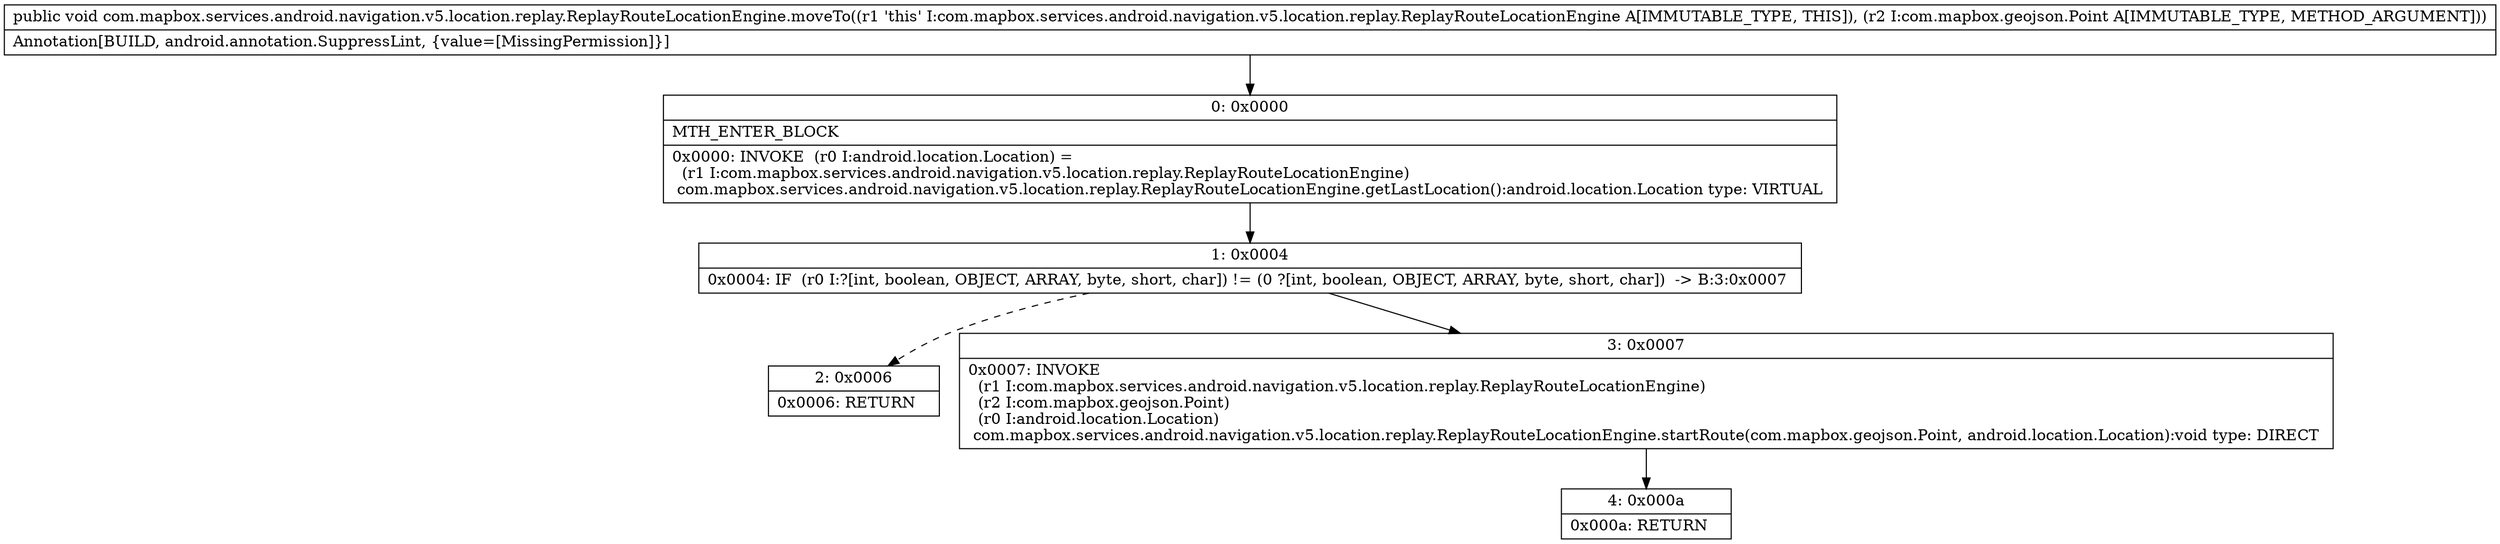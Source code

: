 digraph "CFG forcom.mapbox.services.android.navigation.v5.location.replay.ReplayRouteLocationEngine.moveTo(Lcom\/mapbox\/geojson\/Point;)V" {
Node_0 [shape=record,label="{0\:\ 0x0000|MTH_ENTER_BLOCK\l|0x0000: INVOKE  (r0 I:android.location.Location) = \l  (r1 I:com.mapbox.services.android.navigation.v5.location.replay.ReplayRouteLocationEngine)\l com.mapbox.services.android.navigation.v5.location.replay.ReplayRouteLocationEngine.getLastLocation():android.location.Location type: VIRTUAL \l}"];
Node_1 [shape=record,label="{1\:\ 0x0004|0x0004: IF  (r0 I:?[int, boolean, OBJECT, ARRAY, byte, short, char]) != (0 ?[int, boolean, OBJECT, ARRAY, byte, short, char])  \-\> B:3:0x0007 \l}"];
Node_2 [shape=record,label="{2\:\ 0x0006|0x0006: RETURN   \l}"];
Node_3 [shape=record,label="{3\:\ 0x0007|0x0007: INVOKE  \l  (r1 I:com.mapbox.services.android.navigation.v5.location.replay.ReplayRouteLocationEngine)\l  (r2 I:com.mapbox.geojson.Point)\l  (r0 I:android.location.Location)\l com.mapbox.services.android.navigation.v5.location.replay.ReplayRouteLocationEngine.startRoute(com.mapbox.geojson.Point, android.location.Location):void type: DIRECT \l}"];
Node_4 [shape=record,label="{4\:\ 0x000a|0x000a: RETURN   \l}"];
MethodNode[shape=record,label="{public void com.mapbox.services.android.navigation.v5.location.replay.ReplayRouteLocationEngine.moveTo((r1 'this' I:com.mapbox.services.android.navigation.v5.location.replay.ReplayRouteLocationEngine A[IMMUTABLE_TYPE, THIS]), (r2 I:com.mapbox.geojson.Point A[IMMUTABLE_TYPE, METHOD_ARGUMENT]))  | Annotation[BUILD, android.annotation.SuppressLint, \{value=[MissingPermission]\}]\l}"];
MethodNode -> Node_0;
Node_0 -> Node_1;
Node_1 -> Node_2[style=dashed];
Node_1 -> Node_3;
Node_3 -> Node_4;
}

